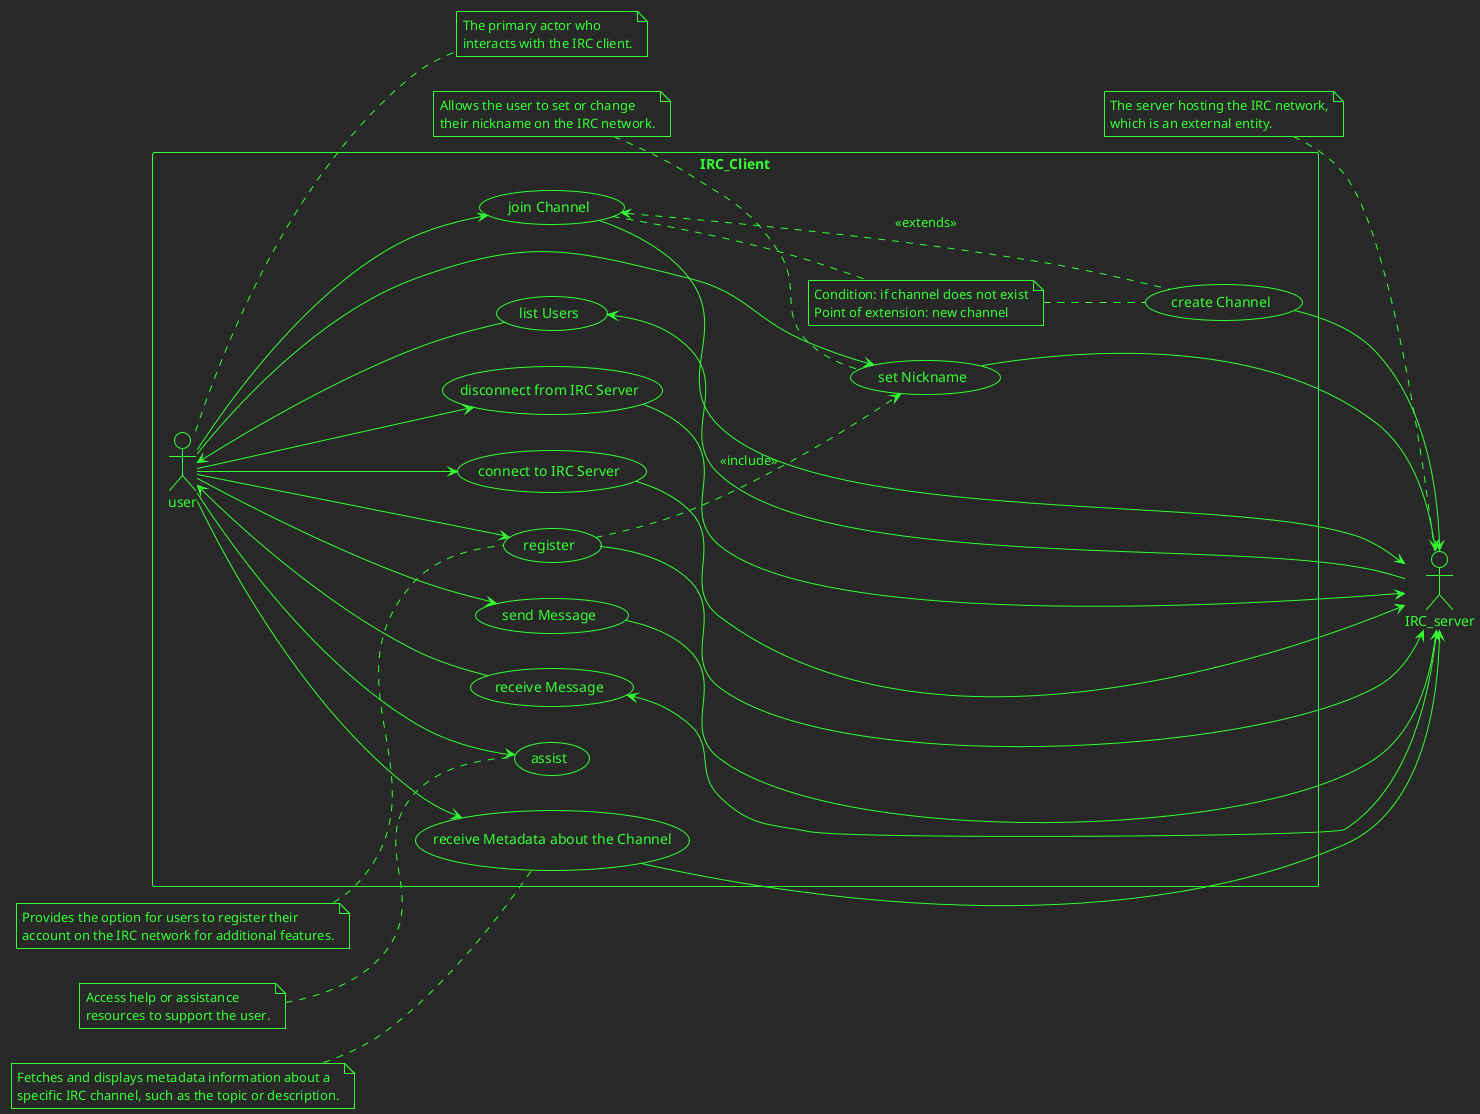 @startuml
left to right direction
skinparam packageStyle rectangle
!theme crt-green
actor IRC_server
rectangle IRC_Client {
  user --> (connect to IRC Server)
  (connect to IRC Server) --> IRC_server
  
  user --> (join Channel)
  (join Channel) --> IRC_server

  note "Condition: if channel does not exist\nPoint of extension: new channel" as N1
  (join Channel) .. N1
  N1 .. (create Channel)
  (join Channel) <.. (create Channel) : <<extends>>
  (create Channel) --> IRC_server

  user --> (send Message)
  (send Message) --> IRC_server

  user <-- (receive Message)
  (receive Message) <-- IRC_server

  user <-- (list Users)
  (list Users) <-- IRC_server

  user --> (disconnect from IRC Server)
  (disconnect from IRC Server) --> IRC_server

  user --> (register)
  (register) ..> (set Nickname) : <<include>>
  (register) --> IRC_server

  user --> (set Nickname)
  (set Nickname) --> IRC_server

  user --> (assist)


  user --> (receive Metadata about the Channel)
  (receive Metadata about the Channel) --> IRC_server
}

note left of IRC_server : The server hosting the IRC network,\nwhich is an external entity.
note right of user : The primary actor who\ninteracts with the IRC client.
note left of (set Nickname) : Allows the user to set or change\ntheir nickname on the IRC network.
note left of (register) : Provides the option for users to register their\naccount on the IRC network for additional features.
note left of (assist) : Access help or assistance\nresources to support the user.
note left of (receive Metadata about the Channel) : Fetches and displays metadata information about a\nspecific IRC channel, such as the topic or description.

@enduml
